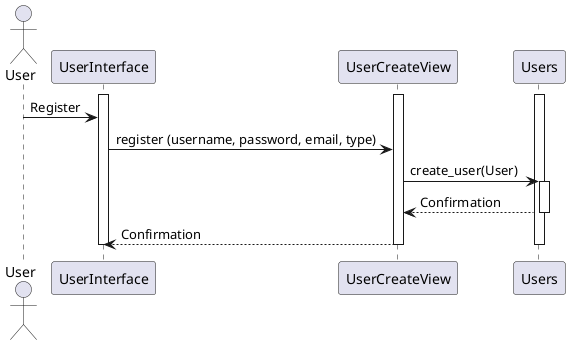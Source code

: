 @startuml
Actor User
 
activate UserInterface
activate UserCreateView
activate Users



User -> UserInterface : Register 
UserInterface -> UserCreateView: register (username, password, email, type) 
UserCreateView -> Users: create_user(User)
activate Users
Users --> UserCreateView: Confirmation
deactivate Users
UserCreateView --> UserInterface: Confirmation

deactivate UserInterface
deactivate UserCreateView
deactivate Users

@enduml